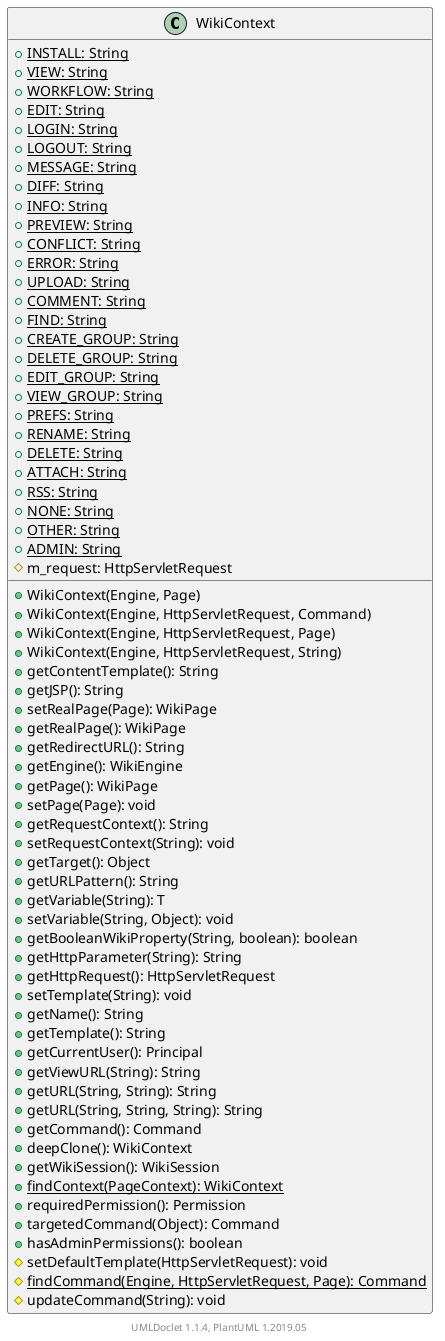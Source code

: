 @startuml

    class WikiContext [[WikiContext.html]] {
        {static} +INSTALL: String
        {static} +VIEW: String
        {static} +WORKFLOW: String
        {static} +EDIT: String
        {static} +LOGIN: String
        {static} +LOGOUT: String
        {static} +MESSAGE: String
        {static} +DIFF: String
        {static} +INFO: String
        {static} +PREVIEW: String
        {static} +CONFLICT: String
        {static} +ERROR: String
        {static} +UPLOAD: String
        {static} +COMMENT: String
        {static} +FIND: String
        {static} +CREATE_GROUP: String
        {static} +DELETE_GROUP: String
        {static} +EDIT_GROUP: String
        {static} +VIEW_GROUP: String
        {static} +PREFS: String
        {static} +RENAME: String
        {static} +DELETE: String
        {static} +ATTACH: String
        {static} +RSS: String
        {static} +NONE: String
        {static} +OTHER: String
        {static} +ADMIN: String
        #m_request: HttpServletRequest
        +WikiContext(Engine, Page)
        +WikiContext(Engine, HttpServletRequest, Command)
        +WikiContext(Engine, HttpServletRequest, Page)
        +WikiContext(Engine, HttpServletRequest, String)
        +getContentTemplate(): String
        +getJSP(): String
        +setRealPage(Page): WikiPage
        +getRealPage(): WikiPage
        +getRedirectURL(): String
        +getEngine(): WikiEngine
        +getPage(): WikiPage
        +setPage(Page): void
        +getRequestContext(): String
        +setRequestContext(String): void
        +getTarget(): Object
        +getURLPattern(): String
        +getVariable(String): T
        +setVariable(String, Object): void
        +getBooleanWikiProperty(String, boolean): boolean
        +getHttpParameter(String): String
        +getHttpRequest(): HttpServletRequest
        +setTemplate(String): void
        +getName(): String
        +getTemplate(): String
        +getCurrentUser(): Principal
        +getViewURL(String): String
        +getURL(String, String): String
        +getURL(String, String, String): String
        +getCommand(): Command
        +deepClone(): WikiContext
        +getWikiSession(): WikiSession
        {static} +findContext(PageContext): WikiContext
        +requiredPermission(): Permission
        +targetedCommand(Object): Command
        +hasAdminPermissions(): boolean
        #setDefaultTemplate(HttpServletRequest): void
        {static} #findCommand(Engine, HttpServletRequest, Page): Command
        #updateCommand(String): void
    }


    center footer UMLDoclet 1.1.4, PlantUML 1.2019.05
@enduml
